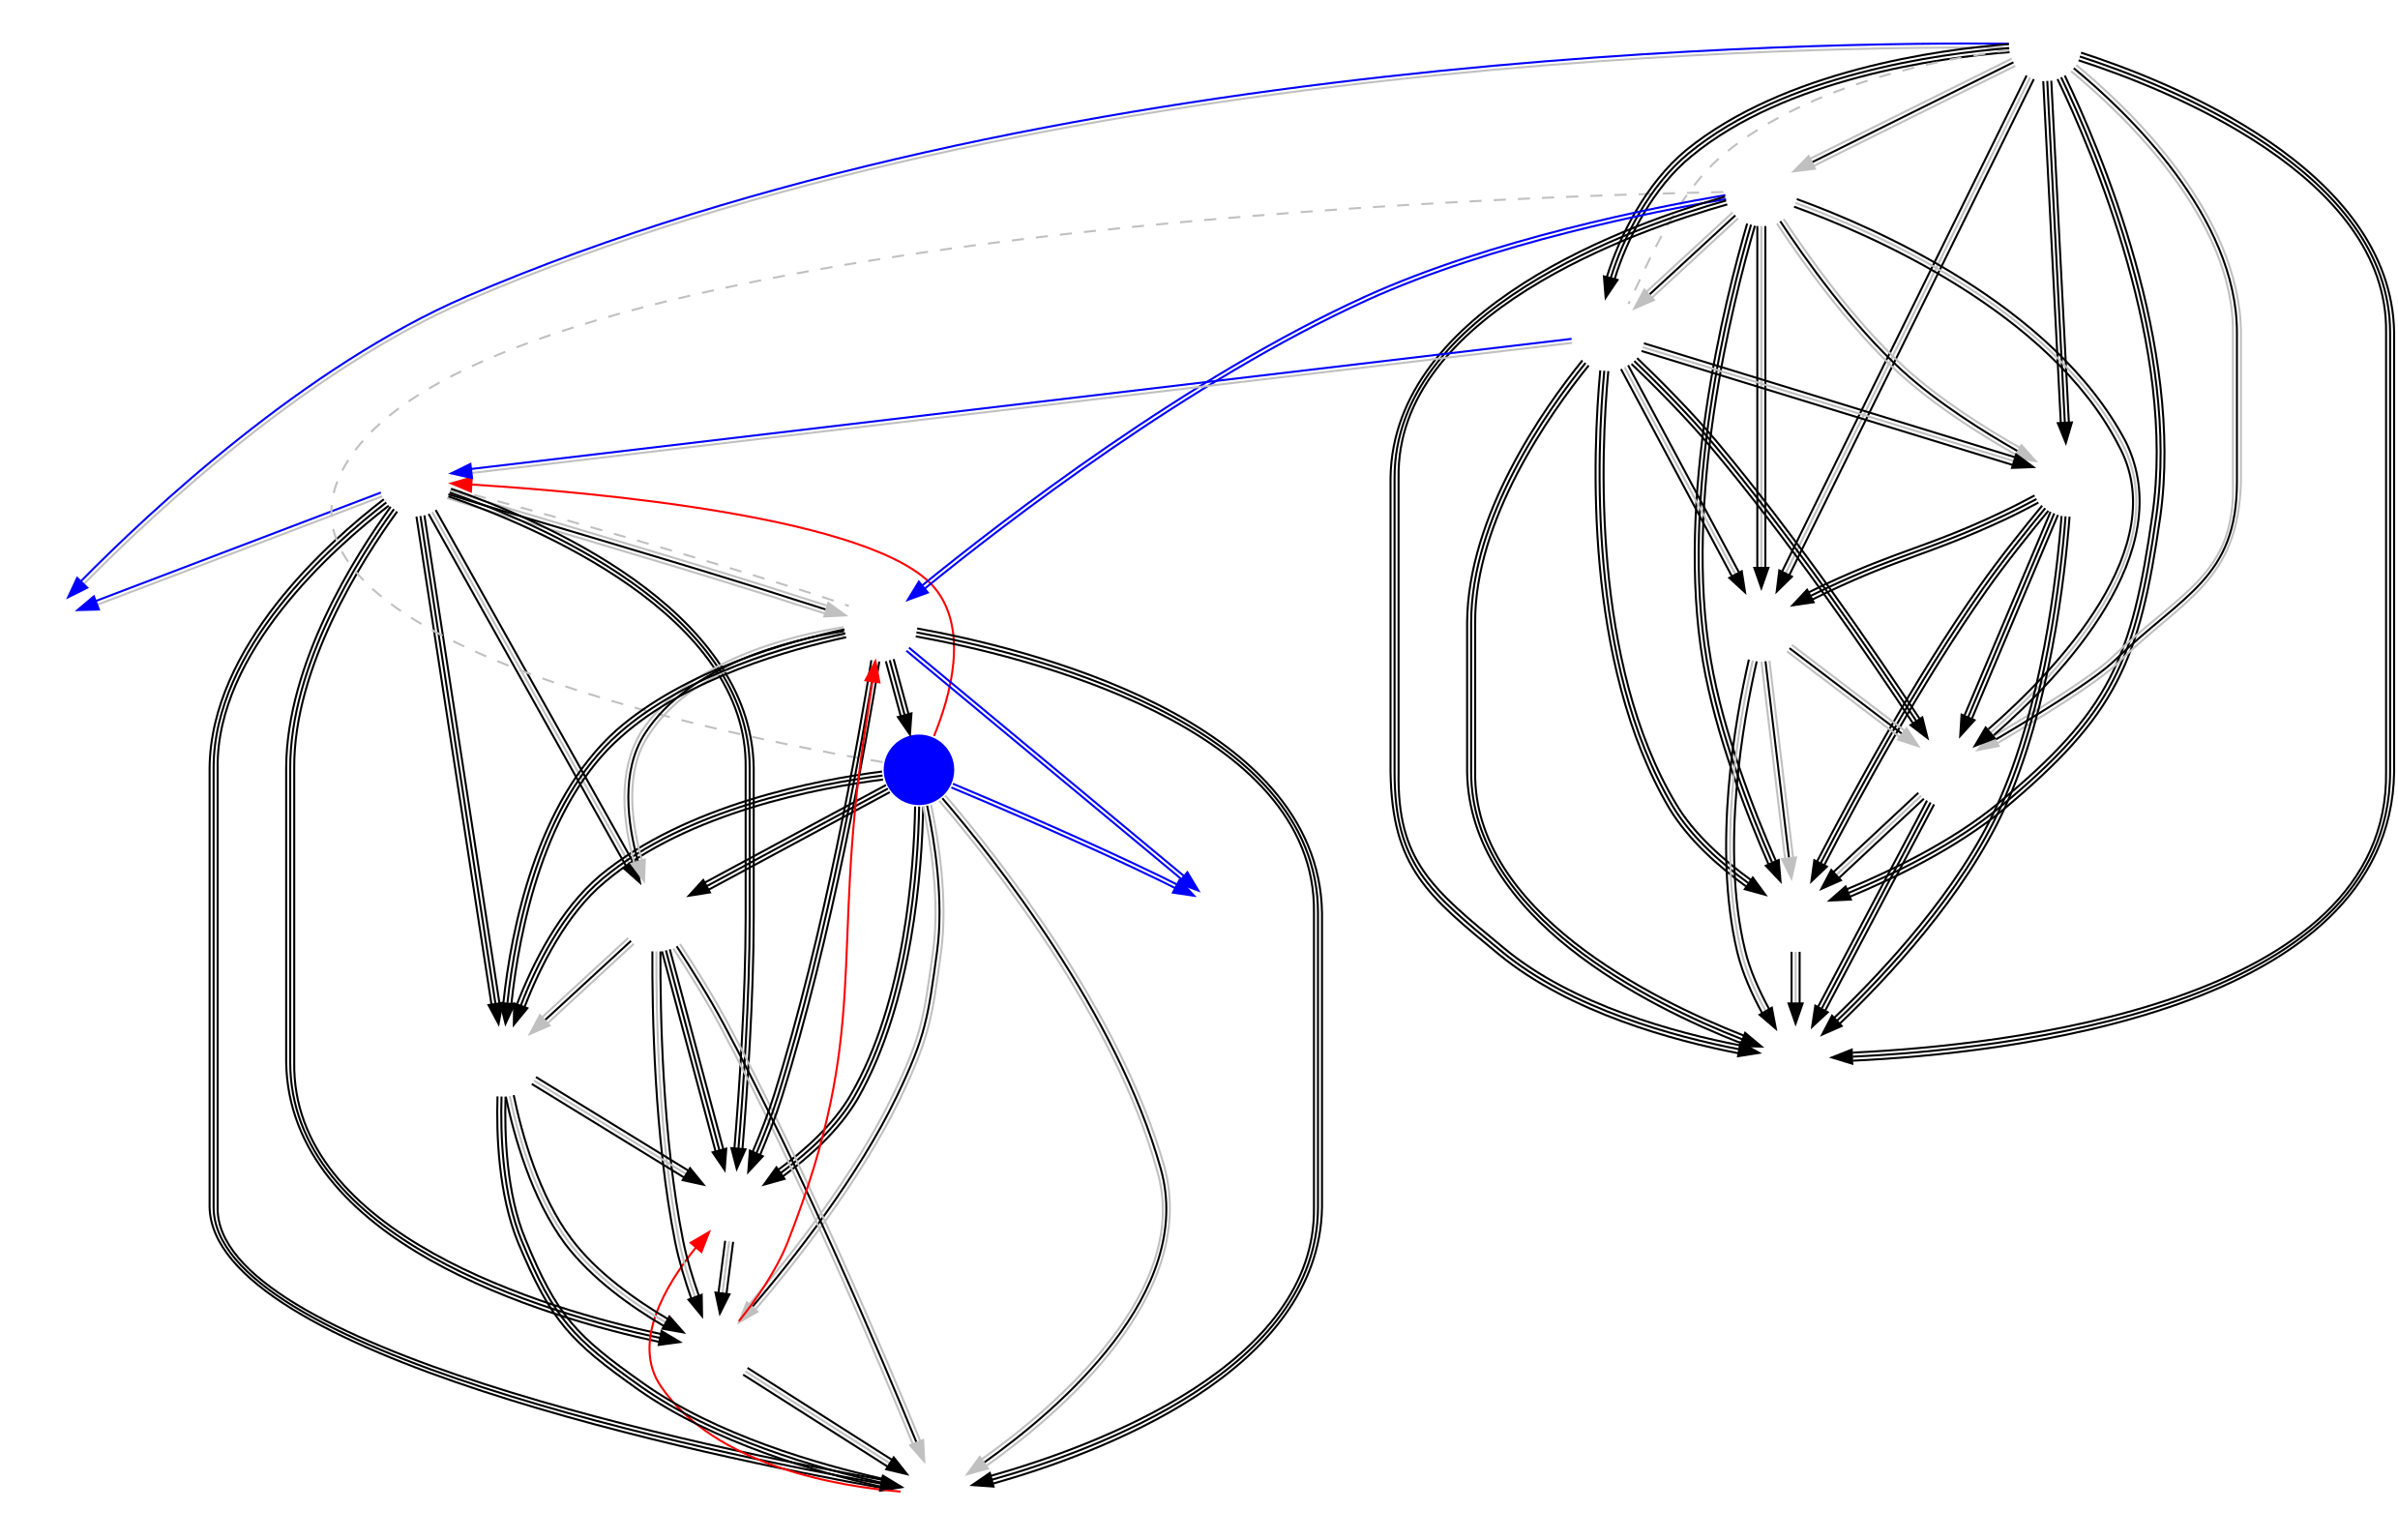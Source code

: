 digraph West {
	node [shape=circle fixedsize=true width=.5 label="" color="white" margin=0.5];
	imagepath="logos/";

	NOM	[image="nomia.png"]
	INF	[image="infamous.png"]

	subgraph NA {
		T8	[image="team-8.png"];
		TS	[image="tempo-storm.png" style=filled fillcolor=blue];
		NVT	[image="naventic.png"];
		BST	[image="b-step.png"];
		GFE	[image="gale-force-esports.png"];
		NT	[image="no-tomorrow.png"];
		SSS	[image="superstars.png"];
		TF	[image="team-freedom.png"];

		/* Week 1 */
		TS	->	NVT			[ color="gray:black:gray" ]
		T8	->	NT			[ color="black:black:black" ]
		SSS	->	TF			[ color="black:gray:black" ]
		GFE	->	BST			[ color="gray:black:gray" ]
		T8	->	BST			[ color="black:gray:black" ]
		GFE	->	NVT			[ color="black:black:black" ]

		/* Week 2 */
		TS	->	TF			[ color="gray:black:gray" ]
		SSS	->	NT			[ color="black:gray:black" ]
		TS	->	BST			[ color="black:black:black" ]
		NVT	->	NT			[ constraint=false color=red ]
		TF	->	GFE			[ constraint=false color=red ]
		T8	->	SSS			[ color="black:black:black" ]

		/* Week 3 */
		BST	->	NT			[ color="black:black:black" ]
		GFE	->	SSS			[ color="black:black:black" ]
		TF	->	NVT			[ color="black:gray:black" ]
		TS	->	T8			[ /*color="gray:black:gray"*/ color=red constraint=false ]
		T8	->	GFE			[ color="gray:black:gray" /*color=red constraint=false*/ ]
		BST	->	TF			[ color="black:gray:black" ]

		/* Week 4 */
		TS	->	NT			[ color="black:black:black" ]
		SSS	->	NVT			[ color="black:black:black" ]
		BST	->	SSS			[ color="gray:black:gray" ]
		T8	->	NVT			[ color="black:black:black" ]
		GFE	->	TS			[ color="black:black:black" ]
		NT	->	TF			[ color="black:gray:black" ]

		/* Week 5 */
		GFE	->	NT			[ color="black:black:black" ]
		BST	->	NVT			[ color="gray:black:gray" ]
		TS	->	SSS			[ color="black:black:black" ]
		T8	->	TF			[ color="black:black:black" ]
		
	}

	subgraph EU {
		MSF	[image="misfits.png"];
		FNC	[image="fnatic.png"];
		DIG	[image="dignitas.png"];
		EXP	[image="expert.png"];
		PD	[image="playing-ducks.png"];
		BEG	[image="begenius.png"];
		SNG	[image="team-synergy.png"];
		TRC	[image="tricked.png"];

		/* Week 1 */
		MSF	->	DIG		[ color="black:black:black" ]
		EXP	->	PD		[ color="black:black:black" ]
		SNG	->	BEG		[ color="black:gray:black" ]
		FNC	->	TRC		[ color="black:gray:black" ]
		EXP	->	TRC		[ color="black:black:black" ]
		MSF	->	FNC		[ color="gray:black:gray" ]

		/* Week 2 */
		DIG	->	SNG		[ color="black:black:black" ]
		PD	->	BEG		[ color="black:gray:black" ]
		DIG	->	TRC		[ color="black:black:black" ]
		MSF	->	PD		[ color="black:gray:black" ]
		FNC	->	SNG		[ color="black:black:black" ]
		EXP	->	BEG		[ color="black:black:black" ]

		/* Week 3 */
		PD	->	TRC		[ color="gray:black:gray" ]
		FNC	->	BEG		[ color="black:black:black" ]
		MSF	->	SNG		[ color="black:black:black" ]
		DIG	->	EXP		[ color="black:gray:black" ]
		FNC	->	EXP		[ color="gray:black:gray" ]
		TRC	->	SNG		[ color="black:gray:black" ]

		/* Week 4 */
		DIG	->	PD		[ color="black:gray:black" ]
		MSF	->	BEG		[ color="black:black:black" ]
		TRC	->	BEG		[ color="black:black:black" ]
		MSF	->	EXP		[ color="black:black:black" ]
		FNC	->	DIG		[ color="gray:black:gray" ]
		PD	->	SNG		[ color="gray:black:gray" ]

		/* Week 5 */
		FNC	->	PD		[ color="black:gray:black" ]
		MSF	->	TRC		[ color="gray:black:gray" ]
		DIG	->	BEG		[ color="black:black:black" ]
		EXP	->	SNG		[ color="black:black:black" ]
		
	}

	/*** Western Clash ***/

	/* Upper Bracket: Round 1 */
	MSF	->	NOM	[ color="blue:gray" ]
	DIG	->	T8	[ color="blue:gray" ]
	TS	->	INF	[ color="blue:blue" ]
	FNC	->	GFE	[ color="blue:blue" ]

	/* Lower Bracket: Round 1 */
	T8	->	NOM	[ color="blue:gray" ]
	GFE	->	INF	[ color="blue:blue" ]
	
	/* Upper Bracket: Round 2 */
	edge [ color=gray style=dashed constraint=false dir=none ]
	MSF	->	DIG	[  ]
	TS	->	FNC	[  ]

	/* Lower Bracket: Round 2 */
	T8	->	GFE	[  ]

	/* Upper Bracket: Round 3 */

	/* Lower Bracket: Round 3 */

	/* Upper Bracket: Round 4 */

	/* Lower Bracket: Round 4 */

}
